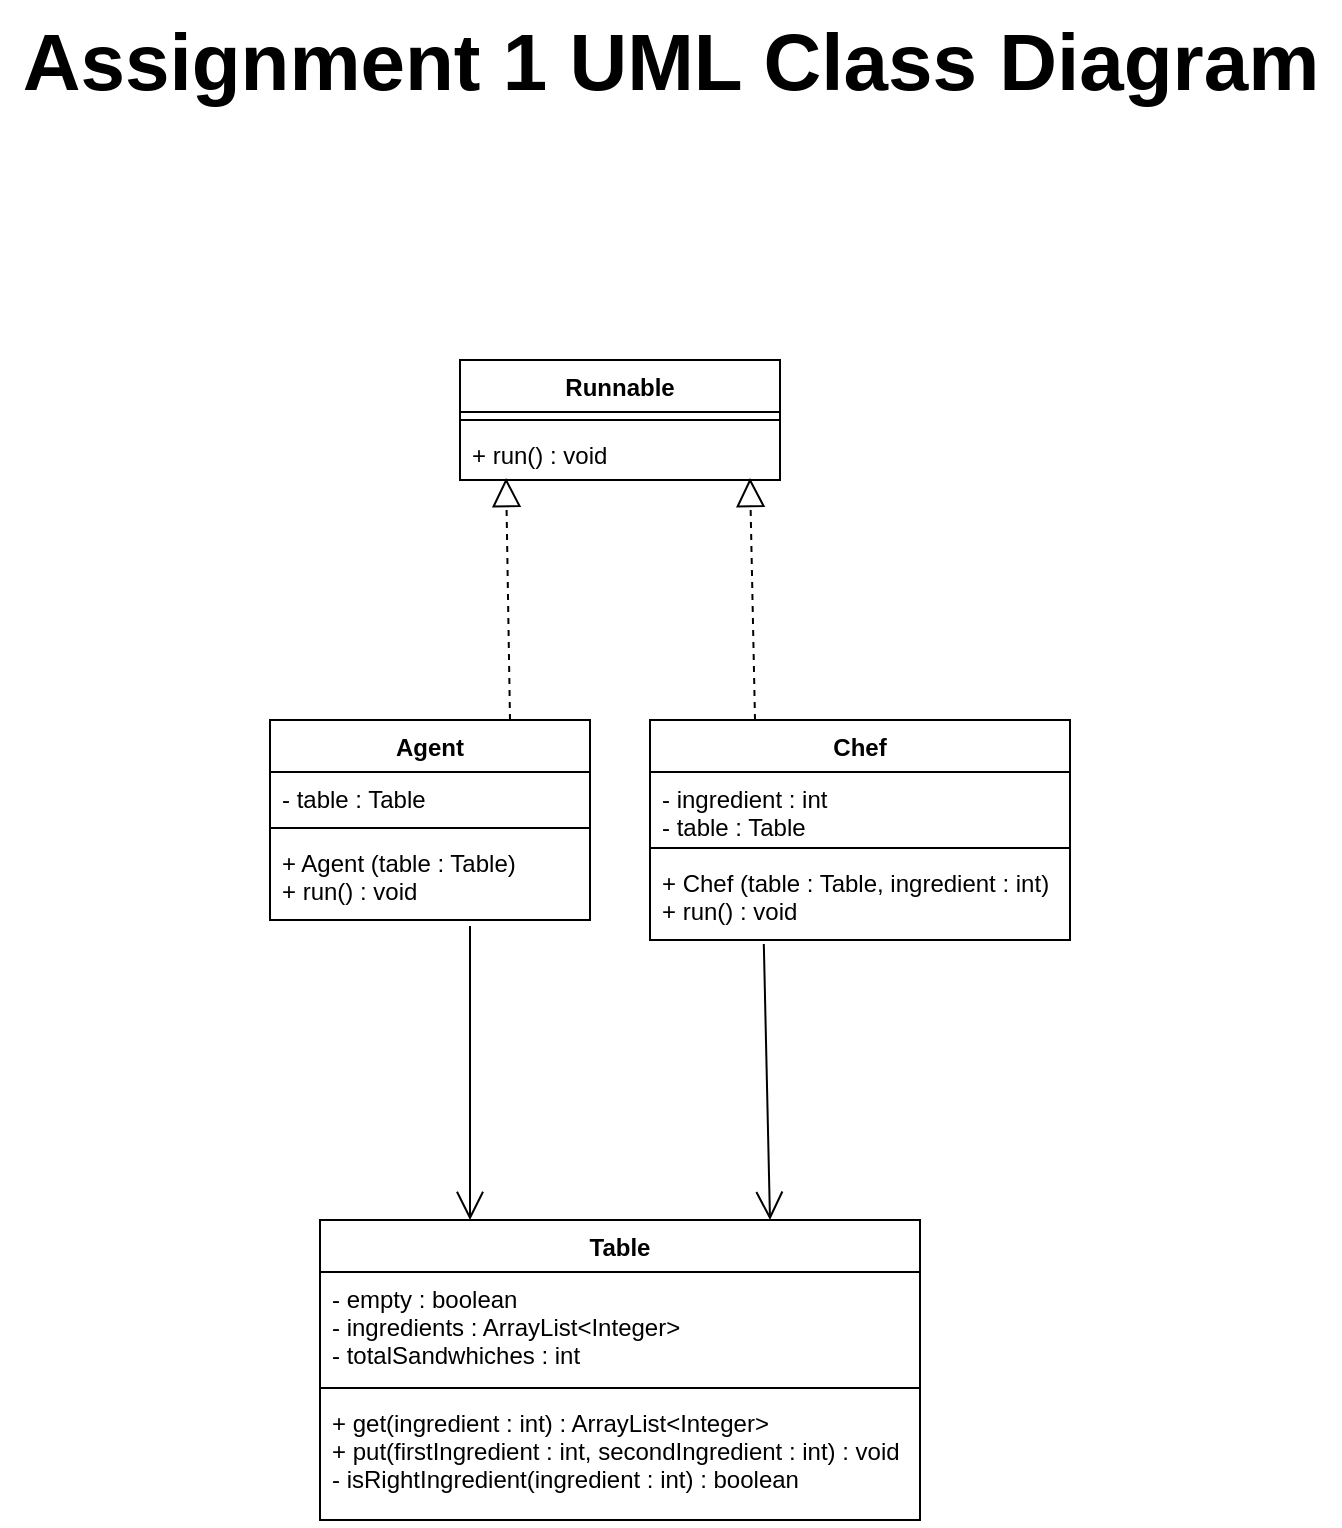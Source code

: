 <mxfile version="20.8.10" type="device"><diagram name="Page-1" id="G0s8e2J9FFWC_XXX9HWB"><mxGraphModel dx="2049" dy="1091" grid="1" gridSize="10" guides="1" tooltips="1" connect="1" arrows="1" fold="1" page="1" pageScale="1" pageWidth="850" pageHeight="1100" math="0" shadow="0"><root><mxCell id="0"/><mxCell id="1" parent="0"/><mxCell id="EYh8BJ2n_GDFAuwJNTOS-1" value="Runnable" style="swimlane;fontStyle=1;align=center;verticalAlign=top;childLayout=stackLayout;horizontal=1;startSize=26;horizontalStack=0;resizeParent=1;resizeParentMax=0;resizeLast=0;collapsible=1;marginBottom=0;" vertex="1" parent="1"><mxGeometry x="320" y="260" width="160" height="60" as="geometry"/></mxCell><mxCell id="EYh8BJ2n_GDFAuwJNTOS-3" value="" style="line;strokeWidth=1;fillColor=none;align=left;verticalAlign=middle;spacingTop=-1;spacingLeft=3;spacingRight=3;rotatable=0;labelPosition=right;points=[];portConstraint=eastwest;strokeColor=inherit;" vertex="1" parent="EYh8BJ2n_GDFAuwJNTOS-1"><mxGeometry y="26" width="160" height="8" as="geometry"/></mxCell><mxCell id="EYh8BJ2n_GDFAuwJNTOS-4" value="+ run() : void" style="text;strokeColor=none;fillColor=none;align=left;verticalAlign=top;spacingLeft=4;spacingRight=4;overflow=hidden;rotatable=0;points=[[0,0.5],[1,0.5]];portConstraint=eastwest;" vertex="1" parent="EYh8BJ2n_GDFAuwJNTOS-1"><mxGeometry y="34" width="160" height="26" as="geometry"/></mxCell><mxCell id="EYh8BJ2n_GDFAuwJNTOS-5" value="Agent" style="swimlane;fontStyle=1;align=center;verticalAlign=top;childLayout=stackLayout;horizontal=1;startSize=26;horizontalStack=0;resizeParent=1;resizeParentMax=0;resizeLast=0;collapsible=1;marginBottom=0;" vertex="1" parent="1"><mxGeometry x="225" y="440" width="160" height="100" as="geometry"/></mxCell><mxCell id="EYh8BJ2n_GDFAuwJNTOS-6" value="- table : Table" style="text;strokeColor=none;fillColor=none;align=left;verticalAlign=top;spacingLeft=4;spacingRight=4;overflow=hidden;rotatable=0;points=[[0,0.5],[1,0.5]];portConstraint=eastwest;" vertex="1" parent="EYh8BJ2n_GDFAuwJNTOS-5"><mxGeometry y="26" width="160" height="24" as="geometry"/></mxCell><mxCell id="EYh8BJ2n_GDFAuwJNTOS-7" value="" style="line;strokeWidth=1;fillColor=none;align=left;verticalAlign=middle;spacingTop=-1;spacingLeft=3;spacingRight=3;rotatable=0;labelPosition=right;points=[];portConstraint=eastwest;strokeColor=inherit;" vertex="1" parent="EYh8BJ2n_GDFAuwJNTOS-5"><mxGeometry y="50" width="160" height="8" as="geometry"/></mxCell><mxCell id="EYh8BJ2n_GDFAuwJNTOS-8" value="+ Agent (table : Table)&#10;+ run() : void" style="text;strokeColor=none;fillColor=none;align=left;verticalAlign=top;spacingLeft=4;spacingRight=4;overflow=hidden;rotatable=0;points=[[0,0.5],[1,0.5]];portConstraint=eastwest;" vertex="1" parent="EYh8BJ2n_GDFAuwJNTOS-5"><mxGeometry y="58" width="160" height="42" as="geometry"/></mxCell><mxCell id="EYh8BJ2n_GDFAuwJNTOS-9" value="Table" style="swimlane;fontStyle=1;align=center;verticalAlign=top;childLayout=stackLayout;horizontal=1;startSize=26;horizontalStack=0;resizeParent=1;resizeParentMax=0;resizeLast=0;collapsible=1;marginBottom=0;" vertex="1" parent="1"><mxGeometry x="250" y="690" width="300" height="150" as="geometry"/></mxCell><mxCell id="EYh8BJ2n_GDFAuwJNTOS-10" value="- empty : boolean&#10;- ingredients : ArrayList&lt;Integer&gt;&#10;- totalSandwhiches : int" style="text;strokeColor=none;fillColor=none;align=left;verticalAlign=top;spacingLeft=4;spacingRight=4;overflow=hidden;rotatable=0;points=[[0,0.5],[1,0.5]];portConstraint=eastwest;" vertex="1" parent="EYh8BJ2n_GDFAuwJNTOS-9"><mxGeometry y="26" width="300" height="54" as="geometry"/></mxCell><mxCell id="EYh8BJ2n_GDFAuwJNTOS-11" value="" style="line;strokeWidth=1;fillColor=none;align=left;verticalAlign=middle;spacingTop=-1;spacingLeft=3;spacingRight=3;rotatable=0;labelPosition=right;points=[];portConstraint=eastwest;strokeColor=inherit;" vertex="1" parent="EYh8BJ2n_GDFAuwJNTOS-9"><mxGeometry y="80" width="300" height="8" as="geometry"/></mxCell><mxCell id="EYh8BJ2n_GDFAuwJNTOS-12" value="+ get(ingredient : int) : ArrayList&lt;Integer&gt;&#10;+ put(firstIngredient : int, secondIngredient : int) : void&#10;- isRightIngredient(ingredient : int) : boolean" style="text;strokeColor=none;fillColor=none;align=left;verticalAlign=top;spacingLeft=4;spacingRight=4;overflow=hidden;rotatable=0;points=[[0,0.5],[1,0.5]];portConstraint=eastwest;" vertex="1" parent="EYh8BJ2n_GDFAuwJNTOS-9"><mxGeometry y="88" width="300" height="62" as="geometry"/></mxCell><mxCell id="EYh8BJ2n_GDFAuwJNTOS-13" value="Chef" style="swimlane;fontStyle=1;align=center;verticalAlign=top;childLayout=stackLayout;horizontal=1;startSize=26;horizontalStack=0;resizeParent=1;resizeParentMax=0;resizeLast=0;collapsible=1;marginBottom=0;" vertex="1" parent="1"><mxGeometry x="415" y="440" width="210" height="110" as="geometry"/></mxCell><mxCell id="EYh8BJ2n_GDFAuwJNTOS-14" value="- ingredient : int&#10;- table : Table" style="text;strokeColor=none;fillColor=none;align=left;verticalAlign=top;spacingLeft=4;spacingRight=4;overflow=hidden;rotatable=0;points=[[0,0.5],[1,0.5]];portConstraint=eastwest;" vertex="1" parent="EYh8BJ2n_GDFAuwJNTOS-13"><mxGeometry y="26" width="210" height="34" as="geometry"/></mxCell><mxCell id="EYh8BJ2n_GDFAuwJNTOS-15" value="" style="line;strokeWidth=1;fillColor=none;align=left;verticalAlign=middle;spacingTop=-1;spacingLeft=3;spacingRight=3;rotatable=0;labelPosition=right;points=[];portConstraint=eastwest;strokeColor=inherit;" vertex="1" parent="EYh8BJ2n_GDFAuwJNTOS-13"><mxGeometry y="60" width="210" height="8" as="geometry"/></mxCell><mxCell id="EYh8BJ2n_GDFAuwJNTOS-16" value="+ Chef (table : Table, ingredient : int)&#10;+ run() : void" style="text;strokeColor=none;fillColor=none;align=left;verticalAlign=top;spacingLeft=4;spacingRight=4;overflow=hidden;rotatable=0;points=[[0,0.5],[1,0.5]];portConstraint=eastwest;" vertex="1" parent="EYh8BJ2n_GDFAuwJNTOS-13"><mxGeometry y="68" width="210" height="42" as="geometry"/></mxCell><mxCell id="EYh8BJ2n_GDFAuwJNTOS-17" value="" style="endArrow=block;dashed=1;endFill=0;endSize=12;html=1;rounded=0;exitX=0.75;exitY=0;exitDx=0;exitDy=0;entryX=0.144;entryY=0.962;entryDx=0;entryDy=0;entryPerimeter=0;" edge="1" parent="1" source="EYh8BJ2n_GDFAuwJNTOS-5" target="EYh8BJ2n_GDFAuwJNTOS-4"><mxGeometry width="160" relative="1" as="geometry"><mxPoint x="315" y="660" as="sourcePoint"/><mxPoint x="475" y="660" as="targetPoint"/></mxGeometry></mxCell><mxCell id="EYh8BJ2n_GDFAuwJNTOS-18" value="" style="endArrow=block;dashed=1;endFill=0;endSize=12;html=1;rounded=0;exitX=0.25;exitY=0;exitDx=0;exitDy=0;" edge="1" parent="1" source="EYh8BJ2n_GDFAuwJNTOS-13"><mxGeometry width="160" relative="1" as="geometry"><mxPoint x="355" y="450" as="sourcePoint"/><mxPoint x="465" y="319" as="targetPoint"/></mxGeometry></mxCell><mxCell id="EYh8BJ2n_GDFAuwJNTOS-19" value="" style="endArrow=open;endFill=1;endSize=12;html=1;rounded=0;exitX=0.625;exitY=1.071;exitDx=0;exitDy=0;exitPerimeter=0;entryX=0.25;entryY=0;entryDx=0;entryDy=0;" edge="1" parent="1" source="EYh8BJ2n_GDFAuwJNTOS-8" target="EYh8BJ2n_GDFAuwJNTOS-9"><mxGeometry width="160" relative="1" as="geometry"><mxPoint x="315" y="660" as="sourcePoint"/><mxPoint x="475" y="660" as="targetPoint"/></mxGeometry></mxCell><mxCell id="EYh8BJ2n_GDFAuwJNTOS-20" value="" style="endArrow=open;endFill=1;endSize=12;html=1;rounded=0;exitX=0.271;exitY=1.048;exitDx=0;exitDy=0;exitPerimeter=0;entryX=0.75;entryY=0;entryDx=0;entryDy=0;" edge="1" parent="1" source="EYh8BJ2n_GDFAuwJNTOS-16" target="EYh8BJ2n_GDFAuwJNTOS-9"><mxGeometry width="160" relative="1" as="geometry"><mxPoint x="330.04" y="551.008" as="sourcePoint"/><mxPoint x="335" y="700" as="targetPoint"/></mxGeometry></mxCell><mxCell id="EYh8BJ2n_GDFAuwJNTOS-21" value="&lt;b&gt;&lt;font style=&quot;font-size: 40px;&quot;&gt;Assignment 1 UML Class Diagram&lt;/font&gt;&lt;/b&gt;" style="text;html=1;align=center;verticalAlign=middle;resizable=0;points=[];autosize=1;strokeColor=none;fillColor=none;" vertex="1" parent="1"><mxGeometry x="90" y="80" width="670" height="60" as="geometry"/></mxCell></root></mxGraphModel></diagram></mxfile>